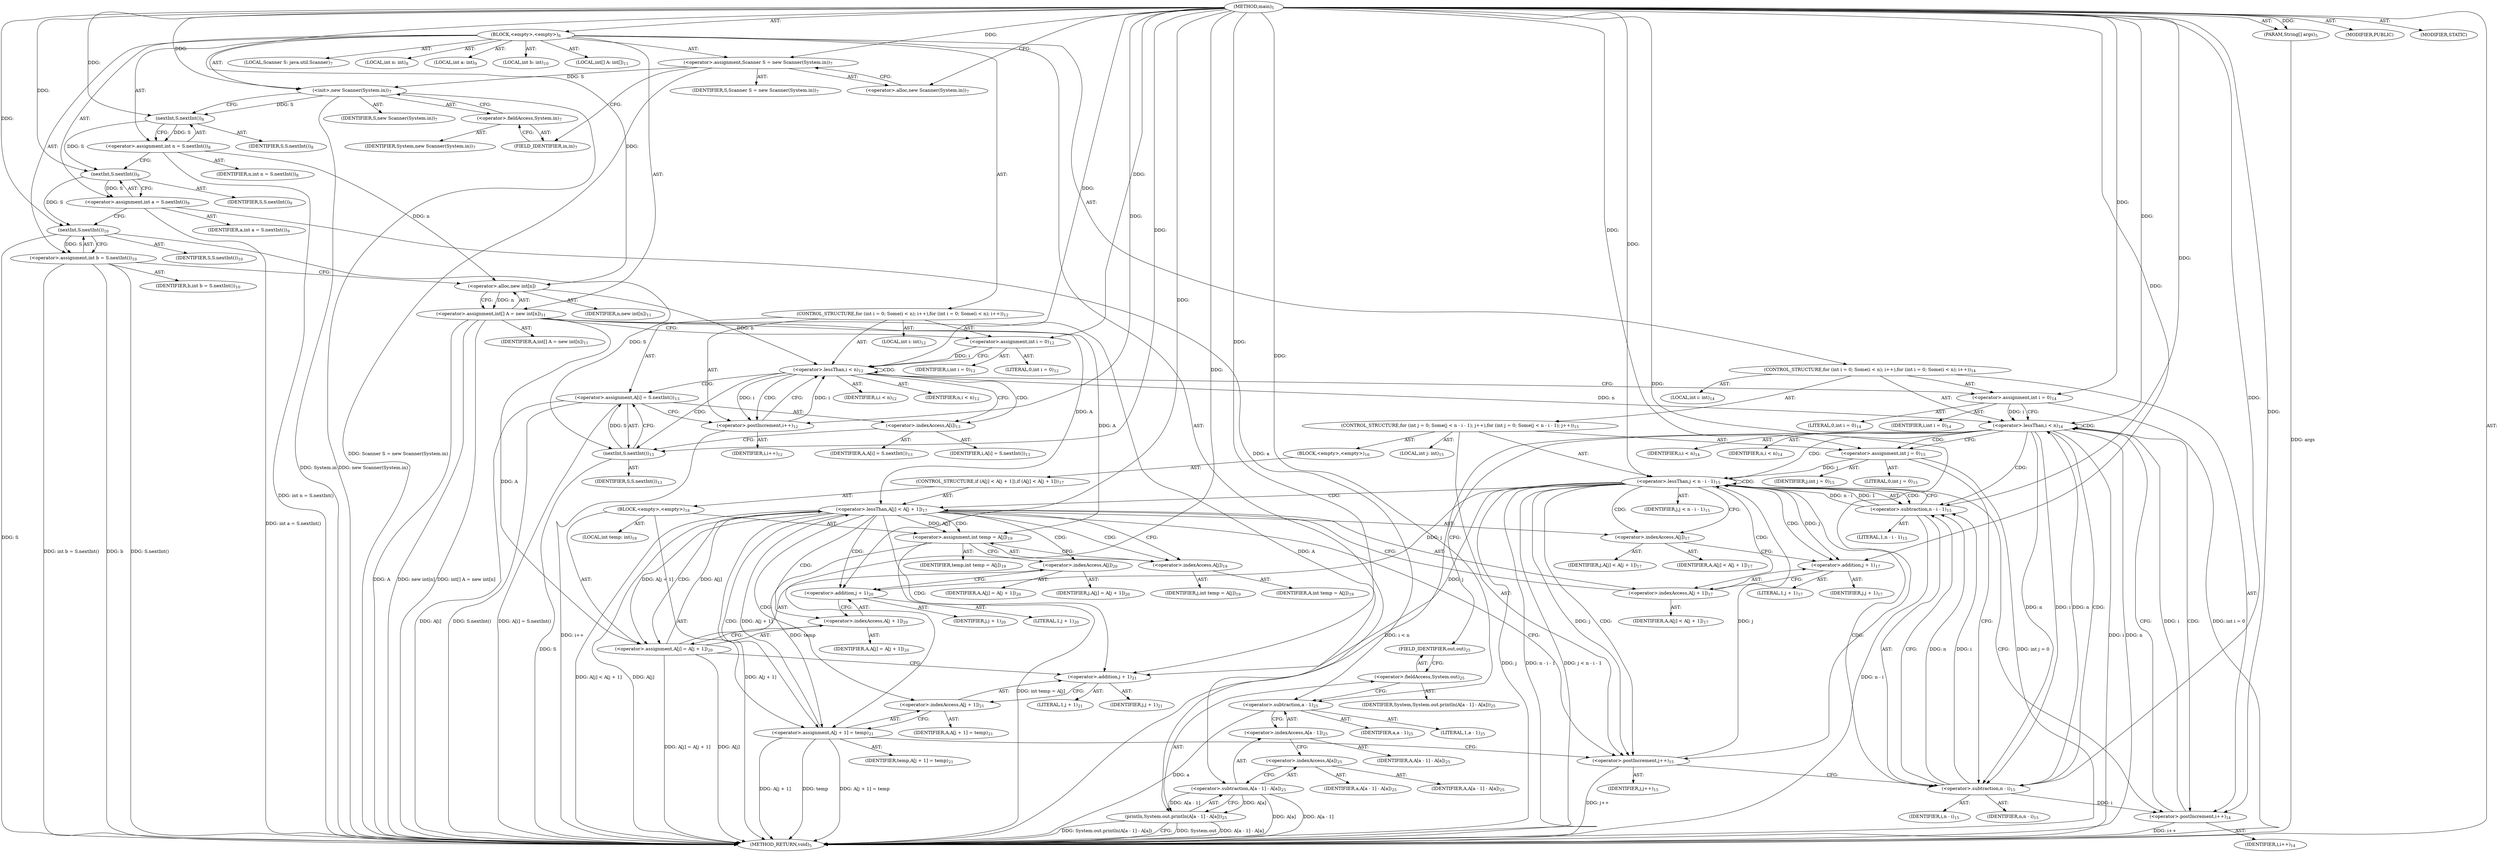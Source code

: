 digraph "main" {  
"19" [label = <(METHOD,main)<SUB>5</SUB>> ]
"20" [label = <(PARAM,String[] args)<SUB>5</SUB>> ]
"21" [label = <(BLOCK,&lt;empty&gt;,&lt;empty&gt;)<SUB>6</SUB>> ]
"4" [label = <(LOCAL,Scanner S: java.util.Scanner)<SUB>7</SUB>> ]
"22" [label = <(&lt;operator&gt;.assignment,Scanner S = new Scanner(System.in))<SUB>7</SUB>> ]
"23" [label = <(IDENTIFIER,S,Scanner S = new Scanner(System.in))<SUB>7</SUB>> ]
"24" [label = <(&lt;operator&gt;.alloc,new Scanner(System.in))<SUB>7</SUB>> ]
"25" [label = <(&lt;init&gt;,new Scanner(System.in))<SUB>7</SUB>> ]
"3" [label = <(IDENTIFIER,S,new Scanner(System.in))<SUB>7</SUB>> ]
"26" [label = <(&lt;operator&gt;.fieldAccess,System.in)<SUB>7</SUB>> ]
"27" [label = <(IDENTIFIER,System,new Scanner(System.in))<SUB>7</SUB>> ]
"28" [label = <(FIELD_IDENTIFIER,in,in)<SUB>7</SUB>> ]
"29" [label = <(LOCAL,int n: int)<SUB>8</SUB>> ]
"30" [label = <(&lt;operator&gt;.assignment,int n = S.nextInt())<SUB>8</SUB>> ]
"31" [label = <(IDENTIFIER,n,int n = S.nextInt())<SUB>8</SUB>> ]
"32" [label = <(nextInt,S.nextInt())<SUB>8</SUB>> ]
"33" [label = <(IDENTIFIER,S,S.nextInt())<SUB>8</SUB>> ]
"34" [label = <(LOCAL,int a: int)<SUB>9</SUB>> ]
"35" [label = <(&lt;operator&gt;.assignment,int a = S.nextInt())<SUB>9</SUB>> ]
"36" [label = <(IDENTIFIER,a,int a = S.nextInt())<SUB>9</SUB>> ]
"37" [label = <(nextInt,S.nextInt())<SUB>9</SUB>> ]
"38" [label = <(IDENTIFIER,S,S.nextInt())<SUB>9</SUB>> ]
"39" [label = <(LOCAL,int b: int)<SUB>10</SUB>> ]
"40" [label = <(&lt;operator&gt;.assignment,int b = S.nextInt())<SUB>10</SUB>> ]
"41" [label = <(IDENTIFIER,b,int b = S.nextInt())<SUB>10</SUB>> ]
"42" [label = <(nextInt,S.nextInt())<SUB>10</SUB>> ]
"43" [label = <(IDENTIFIER,S,S.nextInt())<SUB>10</SUB>> ]
"44" [label = <(LOCAL,int[] A: int[])<SUB>11</SUB>> ]
"45" [label = <(&lt;operator&gt;.assignment,int[] A = new int[n])<SUB>11</SUB>> ]
"46" [label = <(IDENTIFIER,A,int[] A = new int[n])<SUB>11</SUB>> ]
"47" [label = <(&lt;operator&gt;.alloc,new int[n])> ]
"48" [label = <(IDENTIFIER,n,new int[n])<SUB>11</SUB>> ]
"49" [label = <(CONTROL_STRUCTURE,for (int i = 0; Some(i &lt; n); i++),for (int i = 0; Some(i &lt; n); i++))<SUB>12</SUB>> ]
"50" [label = <(LOCAL,int i: int)<SUB>12</SUB>> ]
"51" [label = <(&lt;operator&gt;.assignment,int i = 0)<SUB>12</SUB>> ]
"52" [label = <(IDENTIFIER,i,int i = 0)<SUB>12</SUB>> ]
"53" [label = <(LITERAL,0,int i = 0)<SUB>12</SUB>> ]
"54" [label = <(&lt;operator&gt;.lessThan,i &lt; n)<SUB>12</SUB>> ]
"55" [label = <(IDENTIFIER,i,i &lt; n)<SUB>12</SUB>> ]
"56" [label = <(IDENTIFIER,n,i &lt; n)<SUB>12</SUB>> ]
"57" [label = <(&lt;operator&gt;.postIncrement,i++)<SUB>12</SUB>> ]
"58" [label = <(IDENTIFIER,i,i++)<SUB>12</SUB>> ]
"59" [label = <(&lt;operator&gt;.assignment,A[i] = S.nextInt())<SUB>13</SUB>> ]
"60" [label = <(&lt;operator&gt;.indexAccess,A[i])<SUB>13</SUB>> ]
"61" [label = <(IDENTIFIER,A,A[i] = S.nextInt())<SUB>13</SUB>> ]
"62" [label = <(IDENTIFIER,i,A[i] = S.nextInt())<SUB>13</SUB>> ]
"63" [label = <(nextInt,S.nextInt())<SUB>13</SUB>> ]
"64" [label = <(IDENTIFIER,S,S.nextInt())<SUB>13</SUB>> ]
"65" [label = <(CONTROL_STRUCTURE,for (int i = 0; Some(i &lt; n); i++),for (int i = 0; Some(i &lt; n); i++))<SUB>14</SUB>> ]
"66" [label = <(LOCAL,int i: int)<SUB>14</SUB>> ]
"67" [label = <(&lt;operator&gt;.assignment,int i = 0)<SUB>14</SUB>> ]
"68" [label = <(IDENTIFIER,i,int i = 0)<SUB>14</SUB>> ]
"69" [label = <(LITERAL,0,int i = 0)<SUB>14</SUB>> ]
"70" [label = <(&lt;operator&gt;.lessThan,i &lt; n)<SUB>14</SUB>> ]
"71" [label = <(IDENTIFIER,i,i &lt; n)<SUB>14</SUB>> ]
"72" [label = <(IDENTIFIER,n,i &lt; n)<SUB>14</SUB>> ]
"73" [label = <(&lt;operator&gt;.postIncrement,i++)<SUB>14</SUB>> ]
"74" [label = <(IDENTIFIER,i,i++)<SUB>14</SUB>> ]
"75" [label = <(CONTROL_STRUCTURE,for (int j = 0; Some(j &lt; n - i - 1); j++),for (int j = 0; Some(j &lt; n - i - 1); j++))<SUB>15</SUB>> ]
"76" [label = <(LOCAL,int j: int)<SUB>15</SUB>> ]
"77" [label = <(&lt;operator&gt;.assignment,int j = 0)<SUB>15</SUB>> ]
"78" [label = <(IDENTIFIER,j,int j = 0)<SUB>15</SUB>> ]
"79" [label = <(LITERAL,0,int j = 0)<SUB>15</SUB>> ]
"80" [label = <(&lt;operator&gt;.lessThan,j &lt; n - i - 1)<SUB>15</SUB>> ]
"81" [label = <(IDENTIFIER,j,j &lt; n - i - 1)<SUB>15</SUB>> ]
"82" [label = <(&lt;operator&gt;.subtraction,n - i - 1)<SUB>15</SUB>> ]
"83" [label = <(&lt;operator&gt;.subtraction,n - i)<SUB>15</SUB>> ]
"84" [label = <(IDENTIFIER,n,n - i)<SUB>15</SUB>> ]
"85" [label = <(IDENTIFIER,i,n - i)<SUB>15</SUB>> ]
"86" [label = <(LITERAL,1,n - i - 1)<SUB>15</SUB>> ]
"87" [label = <(&lt;operator&gt;.postIncrement,j++)<SUB>15</SUB>> ]
"88" [label = <(IDENTIFIER,j,j++)<SUB>15</SUB>> ]
"89" [label = <(BLOCK,&lt;empty&gt;,&lt;empty&gt;)<SUB>16</SUB>> ]
"90" [label = <(CONTROL_STRUCTURE,if (A[j] &lt; A[j + 1]),if (A[j] &lt; A[j + 1]))<SUB>17</SUB>> ]
"91" [label = <(&lt;operator&gt;.lessThan,A[j] &lt; A[j + 1])<SUB>17</SUB>> ]
"92" [label = <(&lt;operator&gt;.indexAccess,A[j])<SUB>17</SUB>> ]
"93" [label = <(IDENTIFIER,A,A[j] &lt; A[j + 1])<SUB>17</SUB>> ]
"94" [label = <(IDENTIFIER,j,A[j] &lt; A[j + 1])<SUB>17</SUB>> ]
"95" [label = <(&lt;operator&gt;.indexAccess,A[j + 1])<SUB>17</SUB>> ]
"96" [label = <(IDENTIFIER,A,A[j] &lt; A[j + 1])<SUB>17</SUB>> ]
"97" [label = <(&lt;operator&gt;.addition,j + 1)<SUB>17</SUB>> ]
"98" [label = <(IDENTIFIER,j,j + 1)<SUB>17</SUB>> ]
"99" [label = <(LITERAL,1,j + 1)<SUB>17</SUB>> ]
"100" [label = <(BLOCK,&lt;empty&gt;,&lt;empty&gt;)<SUB>18</SUB>> ]
"101" [label = <(LOCAL,int temp: int)<SUB>19</SUB>> ]
"102" [label = <(&lt;operator&gt;.assignment,int temp = A[j])<SUB>19</SUB>> ]
"103" [label = <(IDENTIFIER,temp,int temp = A[j])<SUB>19</SUB>> ]
"104" [label = <(&lt;operator&gt;.indexAccess,A[j])<SUB>19</SUB>> ]
"105" [label = <(IDENTIFIER,A,int temp = A[j])<SUB>19</SUB>> ]
"106" [label = <(IDENTIFIER,j,int temp = A[j])<SUB>19</SUB>> ]
"107" [label = <(&lt;operator&gt;.assignment,A[j] = A[j + 1])<SUB>20</SUB>> ]
"108" [label = <(&lt;operator&gt;.indexAccess,A[j])<SUB>20</SUB>> ]
"109" [label = <(IDENTIFIER,A,A[j] = A[j + 1])<SUB>20</SUB>> ]
"110" [label = <(IDENTIFIER,j,A[j] = A[j + 1])<SUB>20</SUB>> ]
"111" [label = <(&lt;operator&gt;.indexAccess,A[j + 1])<SUB>20</SUB>> ]
"112" [label = <(IDENTIFIER,A,A[j] = A[j + 1])<SUB>20</SUB>> ]
"113" [label = <(&lt;operator&gt;.addition,j + 1)<SUB>20</SUB>> ]
"114" [label = <(IDENTIFIER,j,j + 1)<SUB>20</SUB>> ]
"115" [label = <(LITERAL,1,j + 1)<SUB>20</SUB>> ]
"116" [label = <(&lt;operator&gt;.assignment,A[j + 1] = temp)<SUB>21</SUB>> ]
"117" [label = <(&lt;operator&gt;.indexAccess,A[j + 1])<SUB>21</SUB>> ]
"118" [label = <(IDENTIFIER,A,A[j + 1] = temp)<SUB>21</SUB>> ]
"119" [label = <(&lt;operator&gt;.addition,j + 1)<SUB>21</SUB>> ]
"120" [label = <(IDENTIFIER,j,j + 1)<SUB>21</SUB>> ]
"121" [label = <(LITERAL,1,j + 1)<SUB>21</SUB>> ]
"122" [label = <(IDENTIFIER,temp,A[j + 1] = temp)<SUB>21</SUB>> ]
"123" [label = <(println,System.out.println(A[a - 1] - A[a]))<SUB>25</SUB>> ]
"124" [label = <(&lt;operator&gt;.fieldAccess,System.out)<SUB>25</SUB>> ]
"125" [label = <(IDENTIFIER,System,System.out.println(A[a - 1] - A[a]))<SUB>25</SUB>> ]
"126" [label = <(FIELD_IDENTIFIER,out,out)<SUB>25</SUB>> ]
"127" [label = <(&lt;operator&gt;.subtraction,A[a - 1] - A[a])<SUB>25</SUB>> ]
"128" [label = <(&lt;operator&gt;.indexAccess,A[a - 1])<SUB>25</SUB>> ]
"129" [label = <(IDENTIFIER,A,A[a - 1] - A[a])<SUB>25</SUB>> ]
"130" [label = <(&lt;operator&gt;.subtraction,a - 1)<SUB>25</SUB>> ]
"131" [label = <(IDENTIFIER,a,a - 1)<SUB>25</SUB>> ]
"132" [label = <(LITERAL,1,a - 1)<SUB>25</SUB>> ]
"133" [label = <(&lt;operator&gt;.indexAccess,A[a])<SUB>25</SUB>> ]
"134" [label = <(IDENTIFIER,A,A[a - 1] - A[a])<SUB>25</SUB>> ]
"135" [label = <(IDENTIFIER,a,A[a - 1] - A[a])<SUB>25</SUB>> ]
"136" [label = <(MODIFIER,PUBLIC)> ]
"137" [label = <(MODIFIER,STATIC)> ]
"138" [label = <(METHOD_RETURN,void)<SUB>5</SUB>> ]
  "19" -> "20"  [ label = "AST: "] 
  "19" -> "21"  [ label = "AST: "] 
  "19" -> "136"  [ label = "AST: "] 
  "19" -> "137"  [ label = "AST: "] 
  "19" -> "138"  [ label = "AST: "] 
  "21" -> "4"  [ label = "AST: "] 
  "21" -> "22"  [ label = "AST: "] 
  "21" -> "25"  [ label = "AST: "] 
  "21" -> "29"  [ label = "AST: "] 
  "21" -> "30"  [ label = "AST: "] 
  "21" -> "34"  [ label = "AST: "] 
  "21" -> "35"  [ label = "AST: "] 
  "21" -> "39"  [ label = "AST: "] 
  "21" -> "40"  [ label = "AST: "] 
  "21" -> "44"  [ label = "AST: "] 
  "21" -> "45"  [ label = "AST: "] 
  "21" -> "49"  [ label = "AST: "] 
  "21" -> "65"  [ label = "AST: "] 
  "21" -> "123"  [ label = "AST: "] 
  "22" -> "23"  [ label = "AST: "] 
  "22" -> "24"  [ label = "AST: "] 
  "25" -> "3"  [ label = "AST: "] 
  "25" -> "26"  [ label = "AST: "] 
  "26" -> "27"  [ label = "AST: "] 
  "26" -> "28"  [ label = "AST: "] 
  "30" -> "31"  [ label = "AST: "] 
  "30" -> "32"  [ label = "AST: "] 
  "32" -> "33"  [ label = "AST: "] 
  "35" -> "36"  [ label = "AST: "] 
  "35" -> "37"  [ label = "AST: "] 
  "37" -> "38"  [ label = "AST: "] 
  "40" -> "41"  [ label = "AST: "] 
  "40" -> "42"  [ label = "AST: "] 
  "42" -> "43"  [ label = "AST: "] 
  "45" -> "46"  [ label = "AST: "] 
  "45" -> "47"  [ label = "AST: "] 
  "47" -> "48"  [ label = "AST: "] 
  "49" -> "50"  [ label = "AST: "] 
  "49" -> "51"  [ label = "AST: "] 
  "49" -> "54"  [ label = "AST: "] 
  "49" -> "57"  [ label = "AST: "] 
  "49" -> "59"  [ label = "AST: "] 
  "51" -> "52"  [ label = "AST: "] 
  "51" -> "53"  [ label = "AST: "] 
  "54" -> "55"  [ label = "AST: "] 
  "54" -> "56"  [ label = "AST: "] 
  "57" -> "58"  [ label = "AST: "] 
  "59" -> "60"  [ label = "AST: "] 
  "59" -> "63"  [ label = "AST: "] 
  "60" -> "61"  [ label = "AST: "] 
  "60" -> "62"  [ label = "AST: "] 
  "63" -> "64"  [ label = "AST: "] 
  "65" -> "66"  [ label = "AST: "] 
  "65" -> "67"  [ label = "AST: "] 
  "65" -> "70"  [ label = "AST: "] 
  "65" -> "73"  [ label = "AST: "] 
  "65" -> "75"  [ label = "AST: "] 
  "67" -> "68"  [ label = "AST: "] 
  "67" -> "69"  [ label = "AST: "] 
  "70" -> "71"  [ label = "AST: "] 
  "70" -> "72"  [ label = "AST: "] 
  "73" -> "74"  [ label = "AST: "] 
  "75" -> "76"  [ label = "AST: "] 
  "75" -> "77"  [ label = "AST: "] 
  "75" -> "80"  [ label = "AST: "] 
  "75" -> "87"  [ label = "AST: "] 
  "75" -> "89"  [ label = "AST: "] 
  "77" -> "78"  [ label = "AST: "] 
  "77" -> "79"  [ label = "AST: "] 
  "80" -> "81"  [ label = "AST: "] 
  "80" -> "82"  [ label = "AST: "] 
  "82" -> "83"  [ label = "AST: "] 
  "82" -> "86"  [ label = "AST: "] 
  "83" -> "84"  [ label = "AST: "] 
  "83" -> "85"  [ label = "AST: "] 
  "87" -> "88"  [ label = "AST: "] 
  "89" -> "90"  [ label = "AST: "] 
  "90" -> "91"  [ label = "AST: "] 
  "90" -> "100"  [ label = "AST: "] 
  "91" -> "92"  [ label = "AST: "] 
  "91" -> "95"  [ label = "AST: "] 
  "92" -> "93"  [ label = "AST: "] 
  "92" -> "94"  [ label = "AST: "] 
  "95" -> "96"  [ label = "AST: "] 
  "95" -> "97"  [ label = "AST: "] 
  "97" -> "98"  [ label = "AST: "] 
  "97" -> "99"  [ label = "AST: "] 
  "100" -> "101"  [ label = "AST: "] 
  "100" -> "102"  [ label = "AST: "] 
  "100" -> "107"  [ label = "AST: "] 
  "100" -> "116"  [ label = "AST: "] 
  "102" -> "103"  [ label = "AST: "] 
  "102" -> "104"  [ label = "AST: "] 
  "104" -> "105"  [ label = "AST: "] 
  "104" -> "106"  [ label = "AST: "] 
  "107" -> "108"  [ label = "AST: "] 
  "107" -> "111"  [ label = "AST: "] 
  "108" -> "109"  [ label = "AST: "] 
  "108" -> "110"  [ label = "AST: "] 
  "111" -> "112"  [ label = "AST: "] 
  "111" -> "113"  [ label = "AST: "] 
  "113" -> "114"  [ label = "AST: "] 
  "113" -> "115"  [ label = "AST: "] 
  "116" -> "117"  [ label = "AST: "] 
  "116" -> "122"  [ label = "AST: "] 
  "117" -> "118"  [ label = "AST: "] 
  "117" -> "119"  [ label = "AST: "] 
  "119" -> "120"  [ label = "AST: "] 
  "119" -> "121"  [ label = "AST: "] 
  "123" -> "124"  [ label = "AST: "] 
  "123" -> "127"  [ label = "AST: "] 
  "124" -> "125"  [ label = "AST: "] 
  "124" -> "126"  [ label = "AST: "] 
  "127" -> "128"  [ label = "AST: "] 
  "127" -> "133"  [ label = "AST: "] 
  "128" -> "129"  [ label = "AST: "] 
  "128" -> "130"  [ label = "AST: "] 
  "130" -> "131"  [ label = "AST: "] 
  "130" -> "132"  [ label = "AST: "] 
  "133" -> "134"  [ label = "AST: "] 
  "133" -> "135"  [ label = "AST: "] 
  "22" -> "28"  [ label = "CFG: "] 
  "25" -> "32"  [ label = "CFG: "] 
  "30" -> "37"  [ label = "CFG: "] 
  "35" -> "42"  [ label = "CFG: "] 
  "40" -> "47"  [ label = "CFG: "] 
  "45" -> "51"  [ label = "CFG: "] 
  "123" -> "138"  [ label = "CFG: "] 
  "24" -> "22"  [ label = "CFG: "] 
  "26" -> "25"  [ label = "CFG: "] 
  "32" -> "30"  [ label = "CFG: "] 
  "37" -> "35"  [ label = "CFG: "] 
  "42" -> "40"  [ label = "CFG: "] 
  "47" -> "45"  [ label = "CFG: "] 
  "51" -> "54"  [ label = "CFG: "] 
  "54" -> "60"  [ label = "CFG: "] 
  "54" -> "67"  [ label = "CFG: "] 
  "57" -> "54"  [ label = "CFG: "] 
  "59" -> "57"  [ label = "CFG: "] 
  "67" -> "70"  [ label = "CFG: "] 
  "70" -> "77"  [ label = "CFG: "] 
  "70" -> "126"  [ label = "CFG: "] 
  "73" -> "70"  [ label = "CFG: "] 
  "124" -> "130"  [ label = "CFG: "] 
  "127" -> "123"  [ label = "CFG: "] 
  "28" -> "26"  [ label = "CFG: "] 
  "60" -> "63"  [ label = "CFG: "] 
  "63" -> "59"  [ label = "CFG: "] 
  "77" -> "83"  [ label = "CFG: "] 
  "80" -> "92"  [ label = "CFG: "] 
  "80" -> "73"  [ label = "CFG: "] 
  "87" -> "83"  [ label = "CFG: "] 
  "126" -> "124"  [ label = "CFG: "] 
  "128" -> "133"  [ label = "CFG: "] 
  "133" -> "127"  [ label = "CFG: "] 
  "82" -> "80"  [ label = "CFG: "] 
  "130" -> "128"  [ label = "CFG: "] 
  "83" -> "82"  [ label = "CFG: "] 
  "91" -> "104"  [ label = "CFG: "] 
  "91" -> "87"  [ label = "CFG: "] 
  "92" -> "97"  [ label = "CFG: "] 
  "95" -> "91"  [ label = "CFG: "] 
  "102" -> "108"  [ label = "CFG: "] 
  "107" -> "119"  [ label = "CFG: "] 
  "116" -> "87"  [ label = "CFG: "] 
  "97" -> "95"  [ label = "CFG: "] 
  "104" -> "102"  [ label = "CFG: "] 
  "108" -> "113"  [ label = "CFG: "] 
  "111" -> "107"  [ label = "CFG: "] 
  "117" -> "116"  [ label = "CFG: "] 
  "113" -> "111"  [ label = "CFG: "] 
  "119" -> "117"  [ label = "CFG: "] 
  "19" -> "24"  [ label = "CFG: "] 
  "20" -> "138"  [ label = "DDG: args"] 
  "22" -> "138"  [ label = "DDG: Scanner S = new Scanner(System.in)"] 
  "25" -> "138"  [ label = "DDG: System.in"] 
  "25" -> "138"  [ label = "DDG: new Scanner(System.in)"] 
  "30" -> "138"  [ label = "DDG: int n = S.nextInt()"] 
  "35" -> "138"  [ label = "DDG: int a = S.nextInt()"] 
  "40" -> "138"  [ label = "DDG: b"] 
  "42" -> "138"  [ label = "DDG: S"] 
  "40" -> "138"  [ label = "DDG: S.nextInt()"] 
  "40" -> "138"  [ label = "DDG: int b = S.nextInt()"] 
  "45" -> "138"  [ label = "DDG: A"] 
  "45" -> "138"  [ label = "DDG: new int[n]"] 
  "45" -> "138"  [ label = "DDG: int[] A = new int[n]"] 
  "67" -> "138"  [ label = "DDG: int i = 0"] 
  "70" -> "138"  [ label = "DDG: i"] 
  "70" -> "138"  [ label = "DDG: n"] 
  "70" -> "138"  [ label = "DDG: i &lt; n"] 
  "123" -> "138"  [ label = "DDG: System.out"] 
  "130" -> "138"  [ label = "DDG: a"] 
  "127" -> "138"  [ label = "DDG: A[a - 1]"] 
  "127" -> "138"  [ label = "DDG: A[a]"] 
  "123" -> "138"  [ label = "DDG: A[a - 1] - A[a]"] 
  "123" -> "138"  [ label = "DDG: System.out.println(A[a - 1] - A[a])"] 
  "77" -> "138"  [ label = "DDG: int j = 0"] 
  "80" -> "138"  [ label = "DDG: j"] 
  "82" -> "138"  [ label = "DDG: n - i"] 
  "80" -> "138"  [ label = "DDG: n - i - 1"] 
  "80" -> "138"  [ label = "DDG: j &lt; n - i - 1"] 
  "73" -> "138"  [ label = "DDG: i++"] 
  "91" -> "138"  [ label = "DDG: A[j]"] 
  "91" -> "138"  [ label = "DDG: A[j + 1]"] 
  "91" -> "138"  [ label = "DDG: A[j] &lt; A[j + 1]"] 
  "102" -> "138"  [ label = "DDG: int temp = A[j]"] 
  "107" -> "138"  [ label = "DDG: A[j]"] 
  "107" -> "138"  [ label = "DDG: A[j] = A[j + 1]"] 
  "116" -> "138"  [ label = "DDG: A[j + 1]"] 
  "116" -> "138"  [ label = "DDG: temp"] 
  "116" -> "138"  [ label = "DDG: A[j + 1] = temp"] 
  "87" -> "138"  [ label = "DDG: j++"] 
  "59" -> "138"  [ label = "DDG: A[i]"] 
  "63" -> "138"  [ label = "DDG: S"] 
  "59" -> "138"  [ label = "DDG: S.nextInt()"] 
  "59" -> "138"  [ label = "DDG: A[i] = S.nextInt()"] 
  "57" -> "138"  [ label = "DDG: i++"] 
  "19" -> "20"  [ label = "DDG: "] 
  "19" -> "22"  [ label = "DDG: "] 
  "32" -> "30"  [ label = "DDG: S"] 
  "37" -> "35"  [ label = "DDG: S"] 
  "42" -> "40"  [ label = "DDG: S"] 
  "47" -> "45"  [ label = "DDG: n"] 
  "22" -> "25"  [ label = "DDG: S"] 
  "19" -> "25"  [ label = "DDG: "] 
  "19" -> "51"  [ label = "DDG: "] 
  "63" -> "59"  [ label = "DDG: S"] 
  "19" -> "67"  [ label = "DDG: "] 
  "127" -> "123"  [ label = "DDG: A[a - 1]"] 
  "127" -> "123"  [ label = "DDG: A[a]"] 
  "25" -> "32"  [ label = "DDG: S"] 
  "19" -> "32"  [ label = "DDG: "] 
  "32" -> "37"  [ label = "DDG: S"] 
  "19" -> "37"  [ label = "DDG: "] 
  "37" -> "42"  [ label = "DDG: S"] 
  "19" -> "42"  [ label = "DDG: "] 
  "30" -> "47"  [ label = "DDG: n"] 
  "19" -> "47"  [ label = "DDG: "] 
  "51" -> "54"  [ label = "DDG: i"] 
  "57" -> "54"  [ label = "DDG: i"] 
  "19" -> "54"  [ label = "DDG: "] 
  "47" -> "54"  [ label = "DDG: n"] 
  "54" -> "57"  [ label = "DDG: i"] 
  "19" -> "57"  [ label = "DDG: "] 
  "67" -> "70"  [ label = "DDG: i"] 
  "73" -> "70"  [ label = "DDG: i"] 
  "19" -> "70"  [ label = "DDG: "] 
  "54" -> "70"  [ label = "DDG: n"] 
  "83" -> "70"  [ label = "DDG: n"] 
  "83" -> "73"  [ label = "DDG: i"] 
  "19" -> "73"  [ label = "DDG: "] 
  "19" -> "77"  [ label = "DDG: "] 
  "45" -> "127"  [ label = "DDG: A"] 
  "42" -> "63"  [ label = "DDG: S"] 
  "19" -> "63"  [ label = "DDG: "] 
  "77" -> "80"  [ label = "DDG: j"] 
  "87" -> "80"  [ label = "DDG: j"] 
  "19" -> "80"  [ label = "DDG: "] 
  "82" -> "80"  [ label = "DDG: n - i"] 
  "82" -> "80"  [ label = "DDG: 1"] 
  "19" -> "87"  [ label = "DDG: "] 
  "80" -> "87"  [ label = "DDG: j"] 
  "83" -> "82"  [ label = "DDG: n"] 
  "83" -> "82"  [ label = "DDG: i"] 
  "19" -> "82"  [ label = "DDG: "] 
  "35" -> "130"  [ label = "DDG: a"] 
  "19" -> "130"  [ label = "DDG: "] 
  "70" -> "83"  [ label = "DDG: n"] 
  "19" -> "83"  [ label = "DDG: "] 
  "70" -> "83"  [ label = "DDG: i"] 
  "45" -> "91"  [ label = "DDG: A"] 
  "107" -> "91"  [ label = "DDG: A[j]"] 
  "116" -> "91"  [ label = "DDG: A[j + 1]"] 
  "45" -> "102"  [ label = "DDG: A"] 
  "91" -> "102"  [ label = "DDG: A[j]"] 
  "45" -> "107"  [ label = "DDG: A"] 
  "91" -> "107"  [ label = "DDG: A[j + 1]"] 
  "102" -> "116"  [ label = "DDG: temp"] 
  "19" -> "116"  [ label = "DDG: "] 
  "80" -> "97"  [ label = "DDG: j"] 
  "19" -> "97"  [ label = "DDG: "] 
  "19" -> "113"  [ label = "DDG: "] 
  "80" -> "113"  [ label = "DDG: j"] 
  "19" -> "119"  [ label = "DDG: "] 
  "80" -> "119"  [ label = "DDG: j"] 
  "54" -> "60"  [ label = "CDG: "] 
  "54" -> "57"  [ label = "CDG: "] 
  "54" -> "59"  [ label = "CDG: "] 
  "54" -> "54"  [ label = "CDG: "] 
  "54" -> "63"  [ label = "CDG: "] 
  "70" -> "73"  [ label = "CDG: "] 
  "70" -> "77"  [ label = "CDG: "] 
  "70" -> "82"  [ label = "CDG: "] 
  "70" -> "80"  [ label = "CDG: "] 
  "70" -> "83"  [ label = "CDG: "] 
  "70" -> "70"  [ label = "CDG: "] 
  "80" -> "95"  [ label = "CDG: "] 
  "80" -> "92"  [ label = "CDG: "] 
  "80" -> "87"  [ label = "CDG: "] 
  "80" -> "97"  [ label = "CDG: "] 
  "80" -> "91"  [ label = "CDG: "] 
  "80" -> "82"  [ label = "CDG: "] 
  "80" -> "80"  [ label = "CDG: "] 
  "80" -> "83"  [ label = "CDG: "] 
  "91" -> "107"  [ label = "CDG: "] 
  "91" -> "113"  [ label = "CDG: "] 
  "91" -> "116"  [ label = "CDG: "] 
  "91" -> "102"  [ label = "CDG: "] 
  "91" -> "104"  [ label = "CDG: "] 
  "91" -> "119"  [ label = "CDG: "] 
  "91" -> "117"  [ label = "CDG: "] 
  "91" -> "108"  [ label = "CDG: "] 
  "91" -> "111"  [ label = "CDG: "] 
}
